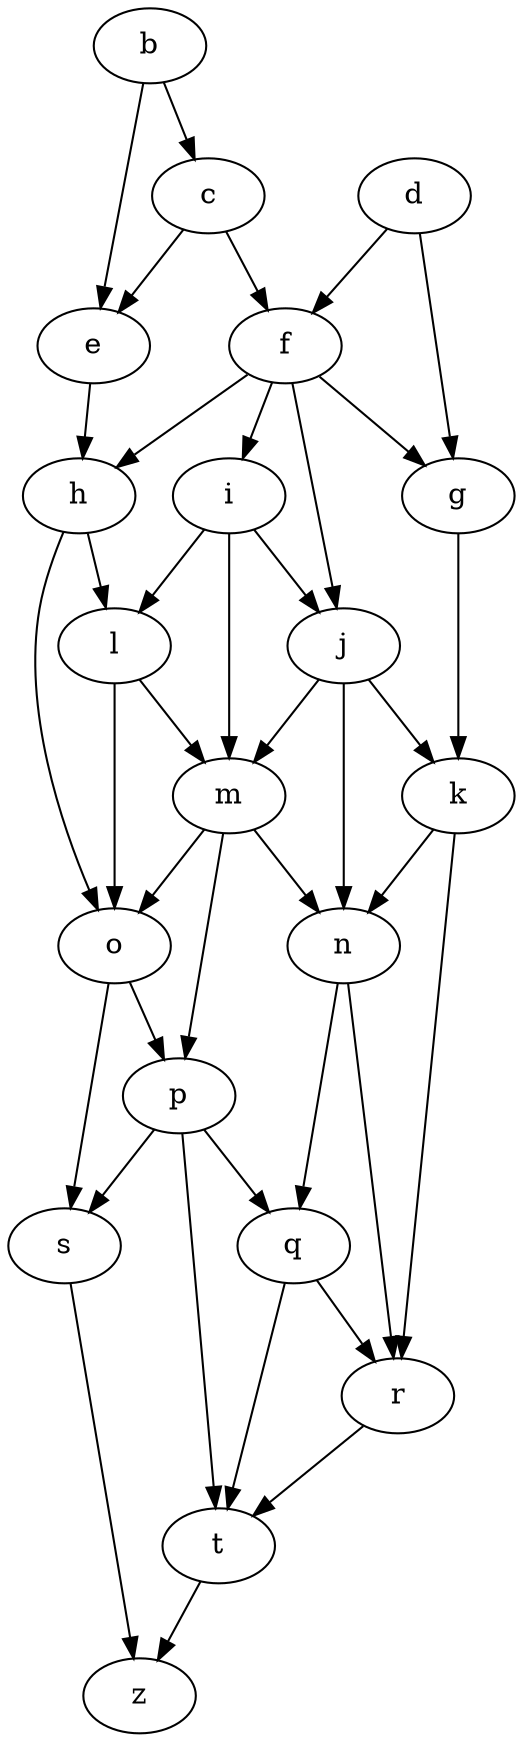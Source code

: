 digraph G {
    b -> { c e };
    c -> { e f };
    d -> { f g };
    e -> h;
    f -> { h i j g };
    g -> k;
    h -> { o l };
    i -> { l m j };
    j -> { m n k };
    k -> { n r };
    l -> { o m };
    m -> { o p n };
    n -> { q r };
    o -> { s p };
    p -> { s t q };
    q -> { t r };
    r -> t;
    s -> z;
    t -> z;
}
